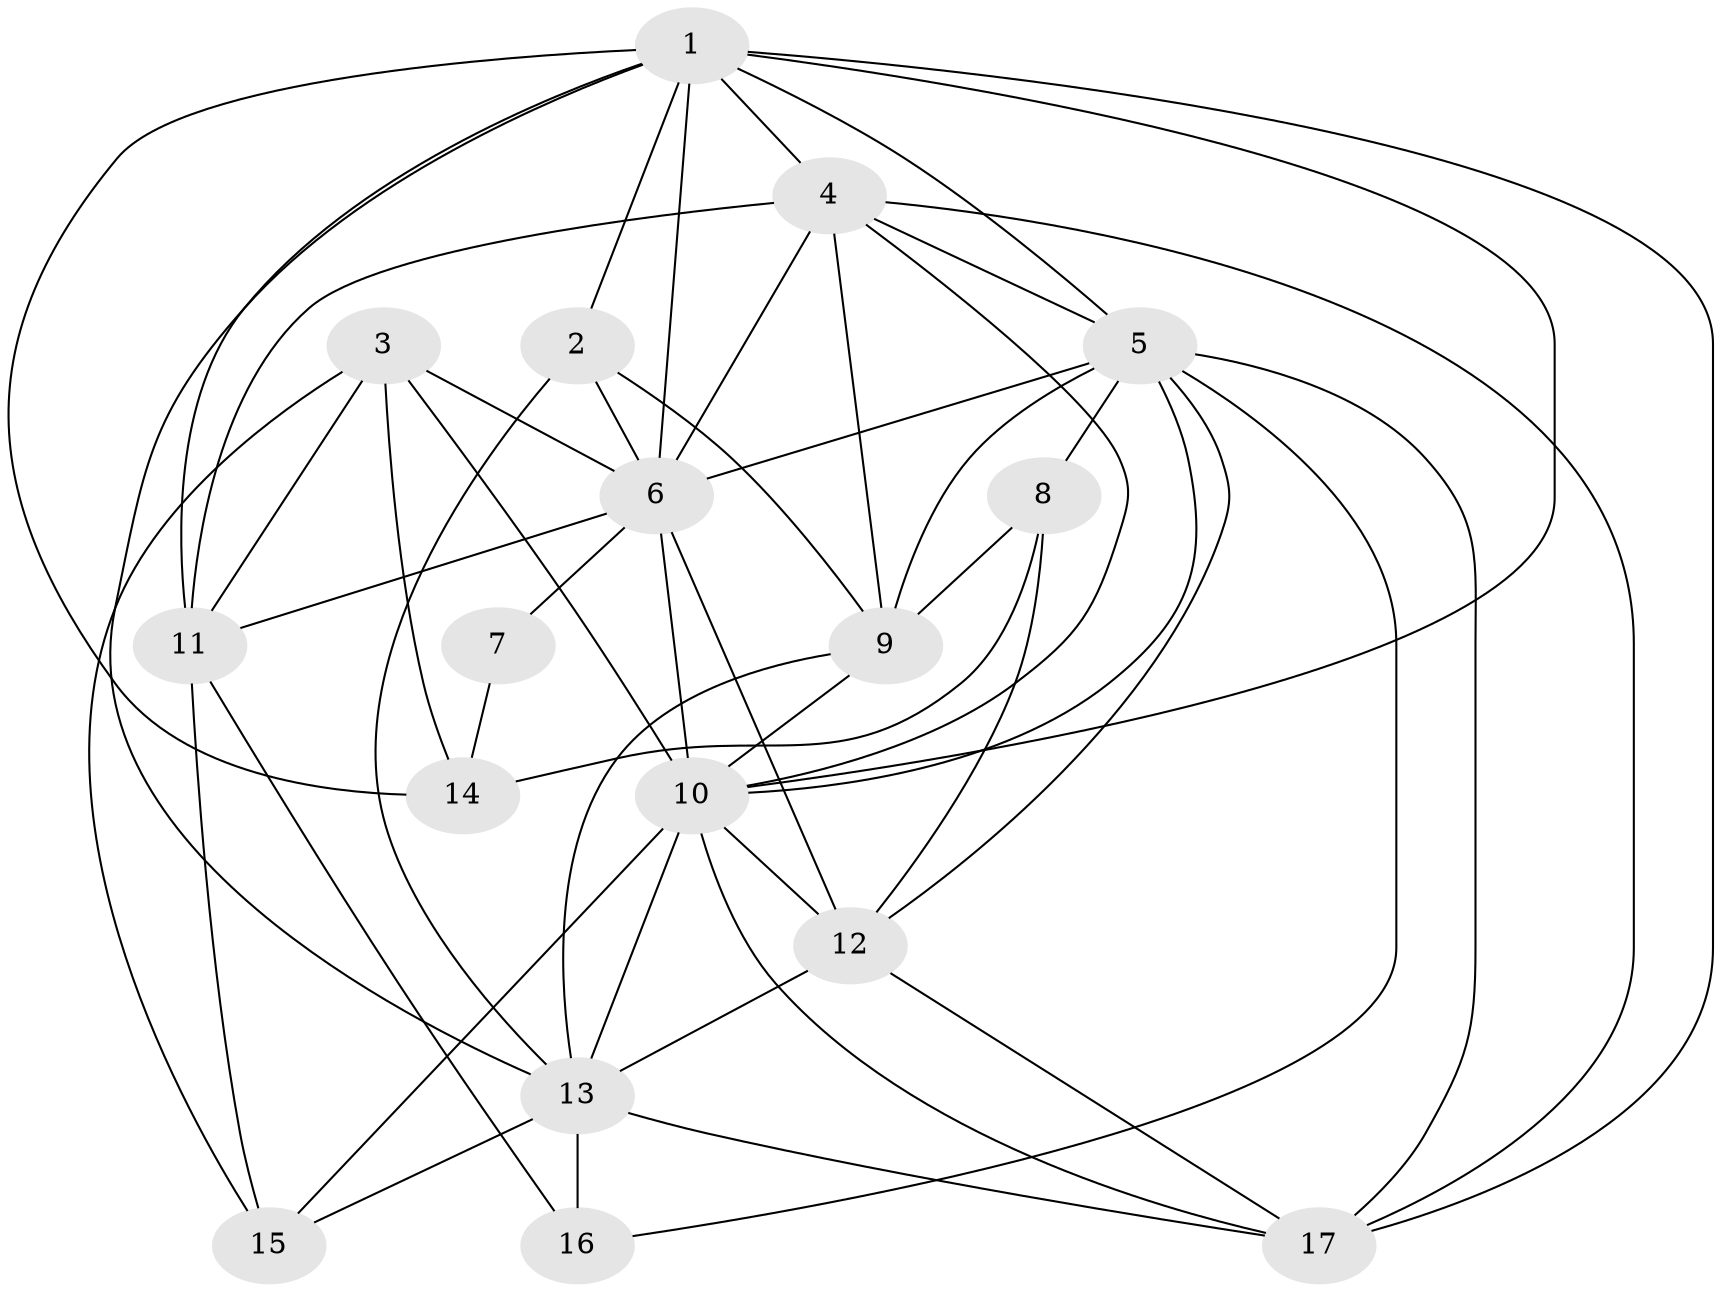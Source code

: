 // original degree distribution, {3: 0.375, 2: 0.07142857142857142, 5: 0.21428571428571427, 4: 0.23214285714285715, 6: 0.05357142857142857, 9: 0.017857142857142856, 7: 0.03571428571428571}
// Generated by graph-tools (version 1.1) at 2025/51/03/04/25 22:51:16]
// undirected, 17 vertices, 51 edges
graph export_dot {
  node [color=gray90,style=filled];
  1;
  2;
  3;
  4;
  5;
  6;
  7;
  8;
  9;
  10;
  11;
  12;
  13;
  14;
  15;
  16;
  17;
  1 -- 2 [weight=1.0];
  1 -- 4 [weight=1.0];
  1 -- 5 [weight=2.0];
  1 -- 6 [weight=2.0];
  1 -- 10 [weight=2.0];
  1 -- 11 [weight=2.0];
  1 -- 13 [weight=1.0];
  1 -- 14 [weight=1.0];
  1 -- 17 [weight=1.0];
  2 -- 6 [weight=2.0];
  2 -- 9 [weight=1.0];
  2 -- 13 [weight=1.0];
  3 -- 6 [weight=1.0];
  3 -- 10 [weight=2.0];
  3 -- 11 [weight=2.0];
  3 -- 14 [weight=1.0];
  3 -- 15 [weight=1.0];
  4 -- 5 [weight=1.0];
  4 -- 6 [weight=1.0];
  4 -- 9 [weight=1.0];
  4 -- 10 [weight=1.0];
  4 -- 11 [weight=2.0];
  4 -- 17 [weight=1.0];
  5 -- 6 [weight=2.0];
  5 -- 8 [weight=2.0];
  5 -- 9 [weight=1.0];
  5 -- 10 [weight=2.0];
  5 -- 12 [weight=1.0];
  5 -- 16 [weight=1.0];
  5 -- 17 [weight=1.0];
  6 -- 7 [weight=1.0];
  6 -- 10 [weight=2.0];
  6 -- 11 [weight=2.0];
  6 -- 12 [weight=2.0];
  7 -- 14 [weight=1.0];
  8 -- 9 [weight=1.0];
  8 -- 12 [weight=1.0];
  8 -- 14 [weight=1.0];
  9 -- 10 [weight=1.0];
  9 -- 13 [weight=1.0];
  10 -- 12 [weight=1.0];
  10 -- 13 [weight=1.0];
  10 -- 15 [weight=1.0];
  10 -- 17 [weight=1.0];
  11 -- 15 [weight=1.0];
  11 -- 16 [weight=1.0];
  12 -- 13 [weight=1.0];
  12 -- 17 [weight=1.0];
  13 -- 15 [weight=1.0];
  13 -- 16 [weight=1.0];
  13 -- 17 [weight=1.0];
}
